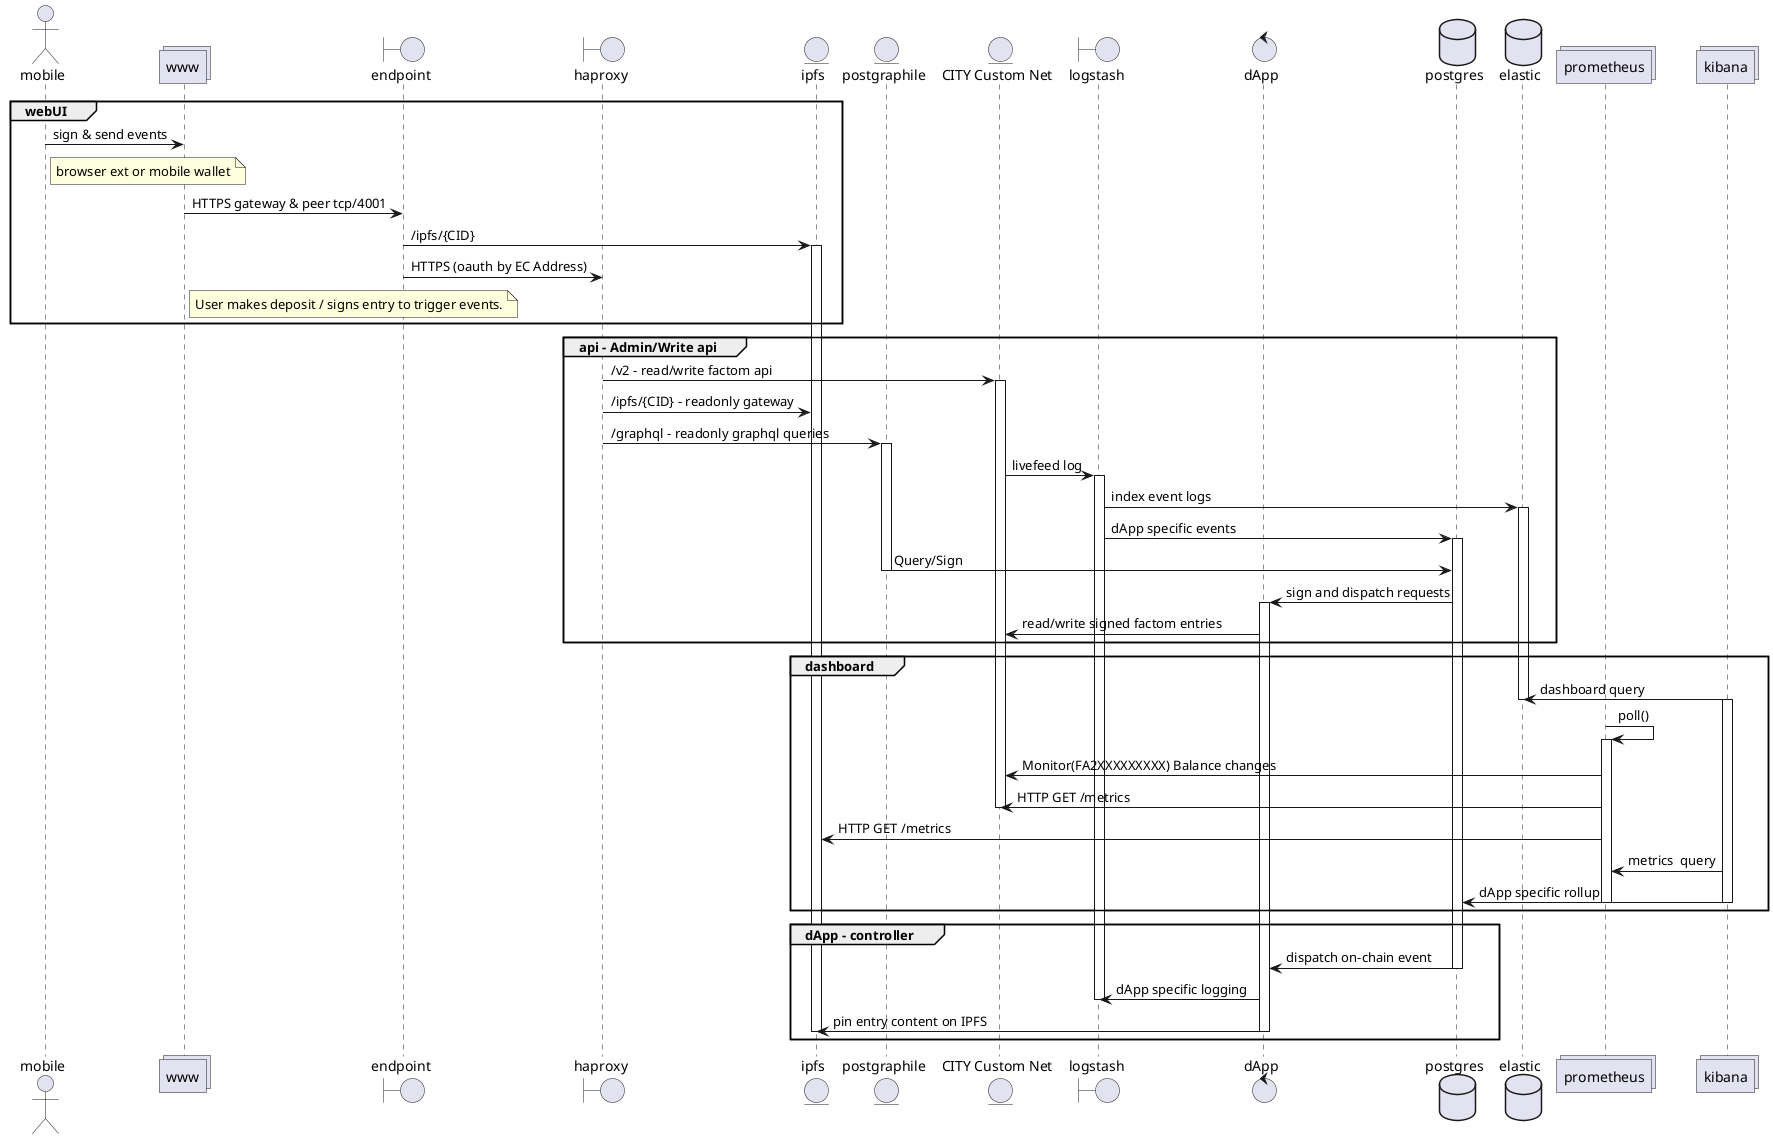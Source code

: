 @startuml

actor mobile
collections www
boundary endpoint
boundary haproxy
entity ipfs
entity postgraphile
entity factomd as "CITY Custom Net"
boundary logstash
control dApp
database postgres
database elastic
collections prometheus
collections kibana

group webUI
  mobile -> www : sign & send events
  note right mobile
  browser ext or mobile wallet
  end note
  www -> endpoint : HTTPS gateway & peer tcp/4001
  endpoint -> ipfs : /ipfs/{CID}
  activate ipfs
  endpoint -> haproxy : HTTPS (oauth by EC Address)
  note right www
  User makes deposit / signs entry to trigger events.
  end note
end

group api - Admin/Write api
  haproxy -> factomd : /v2 - read/write factom api
  activate factomd
  haproxy -> ipfs : /ipfs/{CID} - readonly gateway
  haproxy -> postgraphile : /graphql - readonly graphql queries
  activate postgraphile
  factomd -> logstash : livefeed log
  activate logstash
  logstash -> elastic : index event logs
  activate elastic
  logstash -> postgres : dApp specific events
  activate postgres
  postgraphile -> postgres : Query/Sign
  deactivate postgraphile
  postgres -> dApp : sign and dispatch requests
  activate dApp
  dApp -> factomd : read/write signed factom entries
end

group dashboard
  kibana -> elastic : dashboard query
  deactivate elastic
  activate kibana
  prometheus -> prometheus : poll()
  activate prometheus
  prometheus -> factomd : Monitor(FA2XXXXXXXXX) Balance changes
  prometheus -> factomd : HTTP GET /metrics
  deactivate factomd
  prometheus -> ipfs : HTTP GET /metrics
  kibana -> prometheus : metrics  query
  kibana -> postgres : dApp specific rollup
  deactivate kibana
  deactivate prometheus
end

group dApp - controller
  postgres -> dApp : dispatch on-chain event
  deactivate postgres
  dApp -> logstash : dApp specific logging
  deactivate logstash
  dApp -> ipfs : pin entry content on IPFS
  deactivate dApp
  deactivate ipfs
end

@enduml
